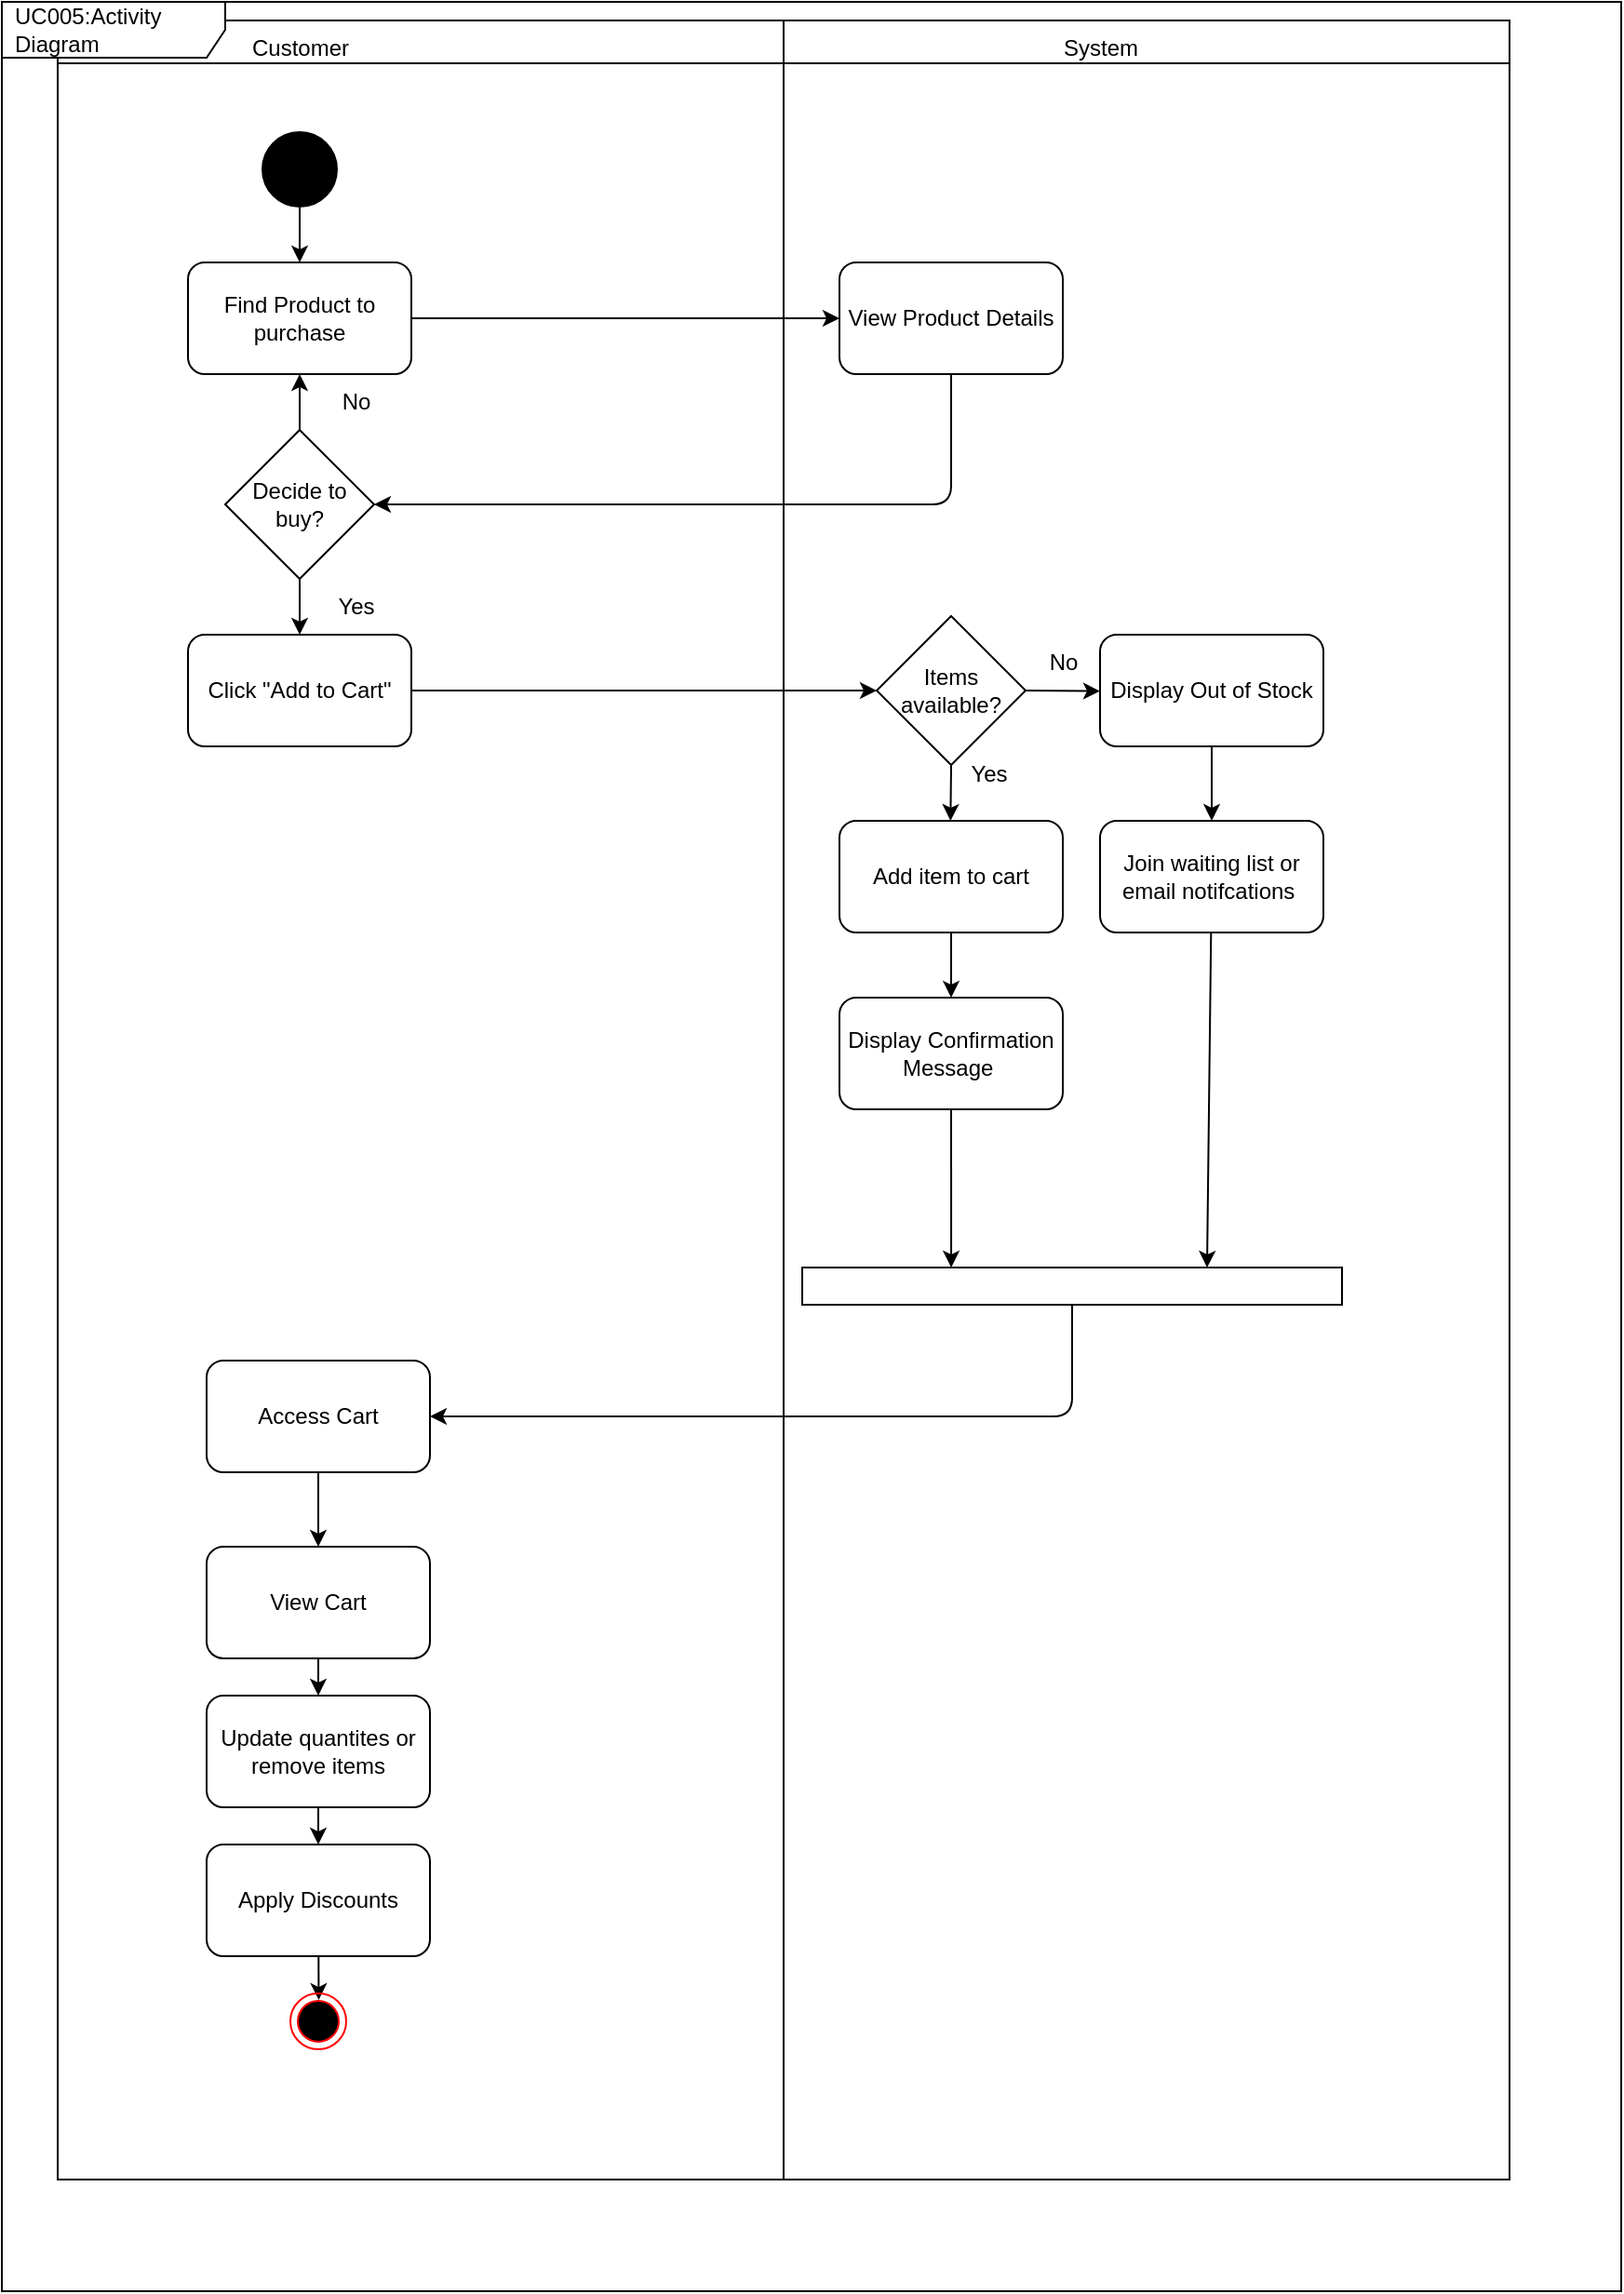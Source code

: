 <mxfile>
    <diagram id="PaMcSHe_9nZht5fnbbpC" name="Page-1">
        <mxGraphModel dx="1073" dy="1160" grid="1" gridSize="10" guides="1" tooltips="1" connect="1" arrows="1" fold="1" page="1" pageScale="1" pageWidth="827" pageHeight="1169" math="0" shadow="0">
            <root>
                <mxCell id="0"/>
                <mxCell id="1" parent="0"/>
                <mxCell id="5" value="&amp;nbsp;" style="swimlane;whiteSpace=wrap;html=1;" parent="1" vertex="1">
                    <mxGeometry x="100" y="60" width="780" height="1160" as="geometry"/>
                </mxCell>
                <mxCell id="8" value="Customer" style="text;html=1;align=center;verticalAlign=middle;resizable=0;points=[];autosize=1;strokeColor=none;fillColor=none;" parent="5" vertex="1">
                    <mxGeometry x="90" width="80" height="30" as="geometry"/>
                </mxCell>
                <mxCell id="9" value="System" style="text;html=1;align=center;verticalAlign=middle;resizable=0;points=[];autosize=1;strokeColor=none;fillColor=none;" parent="5" vertex="1">
                    <mxGeometry x="530" width="60" height="30" as="geometry"/>
                </mxCell>
                <mxCell id="57" style="edgeStyle=none;html=1;entryX=0.5;entryY=0;entryDx=0;entryDy=0;" parent="5" source="10" target="56" edge="1">
                    <mxGeometry relative="1" as="geometry"/>
                </mxCell>
                <mxCell id="10" value="" style="shape=ellipse;html=1;fillColor=strokeColor;fontSize=18;fontColor=#ffffff;" parent="5" vertex="1">
                    <mxGeometry x="110" y="60" width="40" height="40" as="geometry"/>
                </mxCell>
                <mxCell id="59" style="edgeStyle=none;html=1;" parent="5" source="56" target="58" edge="1">
                    <mxGeometry relative="1" as="geometry"/>
                </mxCell>
                <mxCell id="56" value="Find Product to purchase" style="rounded=1;whiteSpace=wrap;html=1;" parent="5" vertex="1">
                    <mxGeometry x="70" y="130" width="120" height="60" as="geometry"/>
                </mxCell>
                <mxCell id="61" style="edgeStyle=none;html=1;entryX=1;entryY=0.5;entryDx=0;entryDy=0;" parent="5" source="58" target="60" edge="1">
                    <mxGeometry relative="1" as="geometry">
                        <Array as="points">
                            <mxPoint x="480" y="260"/>
                        </Array>
                    </mxGeometry>
                </mxCell>
                <mxCell id="58" value="View Product Details" style="rounded=1;whiteSpace=wrap;html=1;" parent="5" vertex="1">
                    <mxGeometry x="420" y="130" width="120" height="60" as="geometry"/>
                </mxCell>
                <mxCell id="63" style="edgeStyle=none;html=1;exitX=0.5;exitY=1;exitDx=0;exitDy=0;entryX=0.5;entryY=0;entryDx=0;entryDy=0;" parent="5" source="60" target="62" edge="1">
                    <mxGeometry relative="1" as="geometry"/>
                </mxCell>
                <mxCell id="65" style="edgeStyle=none;html=1;entryX=0.5;entryY=1;entryDx=0;entryDy=0;" parent="5" source="60" target="56" edge="1">
                    <mxGeometry relative="1" as="geometry"/>
                </mxCell>
                <mxCell id="60" value="Decide to buy?" style="rhombus;whiteSpace=wrap;html=1;" parent="5" vertex="1">
                    <mxGeometry x="90" y="220" width="80" height="80" as="geometry"/>
                </mxCell>
                <mxCell id="71" style="edgeStyle=none;html=1;exitX=1;exitY=0.5;exitDx=0;exitDy=0;" parent="5" source="62" target="68" edge="1">
                    <mxGeometry relative="1" as="geometry"/>
                </mxCell>
                <mxCell id="62" value="Click &quot;Add to Cart&quot;" style="rounded=1;whiteSpace=wrap;html=1;" parent="5" vertex="1">
                    <mxGeometry x="70" y="330" width="120" height="60" as="geometry"/>
                </mxCell>
                <mxCell id="64" value="Yes" style="text;html=1;align=center;verticalAlign=middle;resizable=0;points=[];autosize=1;strokeColor=none;fillColor=none;" parent="5" vertex="1">
                    <mxGeometry x="140" y="300" width="40" height="30" as="geometry"/>
                </mxCell>
                <mxCell id="66" value="No" style="text;html=1;align=center;verticalAlign=middle;resizable=0;points=[];autosize=1;strokeColor=none;fillColor=none;" parent="5" vertex="1">
                    <mxGeometry x="140" y="190" width="40" height="30" as="geometry"/>
                </mxCell>
                <mxCell id="68" value="Items available?" style="rhombus;whiteSpace=wrap;html=1;" parent="5" vertex="1">
                    <mxGeometry x="440" y="320" width="80" height="80" as="geometry"/>
                </mxCell>
                <mxCell id="79" style="edgeStyle=none;html=1;exitX=0.5;exitY=1;exitDx=0;exitDy=0;entryX=0.5;entryY=0;entryDx=0;entryDy=0;" parent="5" source="73" target="78" edge="1">
                    <mxGeometry relative="1" as="geometry"/>
                </mxCell>
                <mxCell id="73" value="Add item to cart" style="rounded=1;whiteSpace=wrap;html=1;" parent="5" vertex="1">
                    <mxGeometry x="420" y="430" width="120" height="60" as="geometry"/>
                </mxCell>
                <mxCell id="81" style="edgeStyle=none;html=1;exitX=0.5;exitY=1;exitDx=0;exitDy=0;entryX=0.5;entryY=0;entryDx=0;entryDy=0;" parent="5" source="75" target="80" edge="1">
                    <mxGeometry relative="1" as="geometry"/>
                </mxCell>
                <mxCell id="75" value="Display Out of Stock" style="rounded=1;whiteSpace=wrap;html=1;" parent="5" vertex="1">
                    <mxGeometry x="560" y="330" width="120" height="60" as="geometry"/>
                </mxCell>
                <mxCell id="76" value="Yes" style="text;html=1;align=center;verticalAlign=middle;resizable=0;points=[];autosize=1;strokeColor=none;fillColor=none;" parent="5" vertex="1">
                    <mxGeometry x="480" y="390" width="40" height="30" as="geometry"/>
                </mxCell>
                <mxCell id="77" value="No" style="text;html=1;align=center;verticalAlign=middle;resizable=0;points=[];autosize=1;strokeColor=none;fillColor=none;" parent="5" vertex="1">
                    <mxGeometry x="520" y="330" width="40" height="30" as="geometry"/>
                </mxCell>
                <mxCell id="110" style="edgeStyle=none;html=1;entryX=0.276;entryY=0;entryDx=0;entryDy=0;entryPerimeter=0;" edge="1" parent="5" source="78" target="96">
                    <mxGeometry relative="1" as="geometry">
                        <mxPoint x="480" y="660" as="targetPoint"/>
                    </mxGeometry>
                </mxCell>
                <mxCell id="78" value="Display Confirmation Message&amp;nbsp;" style="rounded=1;whiteSpace=wrap;html=1;" parent="5" vertex="1">
                    <mxGeometry x="420" y="525" width="120" height="60" as="geometry"/>
                </mxCell>
                <mxCell id="111" style="edgeStyle=none;html=1;entryX=0.75;entryY=0;entryDx=0;entryDy=0;" edge="1" parent="5" source="80" target="96">
                    <mxGeometry relative="1" as="geometry"/>
                </mxCell>
                <mxCell id="80" value="Join waiting list or email notifcations&amp;nbsp;" style="rounded=1;whiteSpace=wrap;html=1;" parent="5" vertex="1">
                    <mxGeometry x="560" y="430" width="120" height="60" as="geometry"/>
                </mxCell>
                <mxCell id="88" style="edgeStyle=none;html=1;entryX=0.5;entryY=0;entryDx=0;entryDy=0;" parent="5" source="85" target="87" edge="1">
                    <mxGeometry relative="1" as="geometry"/>
                </mxCell>
                <mxCell id="85" value="Access Cart" style="rounded=1;whiteSpace=wrap;html=1;" parent="5" vertex="1">
                    <mxGeometry x="80" y="720" width="120" height="60" as="geometry"/>
                </mxCell>
                <mxCell id="94" style="edgeStyle=none;html=1;exitX=0.5;exitY=1;exitDx=0;exitDy=0;entryX=0.5;entryY=0;entryDx=0;entryDy=0;" parent="5" source="87" target="90" edge="1">
                    <mxGeometry relative="1" as="geometry"/>
                </mxCell>
                <mxCell id="87" value="View Cart" style="rounded=1;whiteSpace=wrap;html=1;" parent="5" vertex="1">
                    <mxGeometry x="80" y="820" width="120" height="60" as="geometry"/>
                </mxCell>
                <mxCell id="95" style="edgeStyle=none;html=1;exitX=0.5;exitY=1;exitDx=0;exitDy=0;entryX=0.5;entryY=0;entryDx=0;entryDy=0;" parent="5" source="90" target="89" edge="1">
                    <mxGeometry relative="1" as="geometry"/>
                </mxCell>
                <mxCell id="90" value="Update quantites or remove items" style="rounded=1;whiteSpace=wrap;html=1;" parent="5" vertex="1">
                    <mxGeometry x="80" y="900" width="120" height="60" as="geometry"/>
                </mxCell>
                <mxCell id="92" style="edgeStyle=none;html=1;entryX=0.508;entryY=0.117;entryDx=0;entryDy=0;entryPerimeter=0;" parent="5" source="89" target="91" edge="1">
                    <mxGeometry relative="1" as="geometry"/>
                </mxCell>
                <mxCell id="89" value="Apply Discounts" style="rounded=1;whiteSpace=wrap;html=1;" parent="5" vertex="1">
                    <mxGeometry x="80" y="980" width="120" height="60" as="geometry"/>
                </mxCell>
                <mxCell id="91" value="" style="ellipse;html=1;shape=endState;fillColor=#000000;strokeColor=#ff0000;" parent="5" vertex="1">
                    <mxGeometry x="125" y="1060" width="30" height="30" as="geometry"/>
                </mxCell>
                <mxCell id="112" style="edgeStyle=none;html=1;entryX=1;entryY=0.5;entryDx=0;entryDy=0;" edge="1" parent="5" source="96" target="85">
                    <mxGeometry relative="1" as="geometry">
                        <Array as="points">
                            <mxPoint x="545" y="750"/>
                        </Array>
                    </mxGeometry>
                </mxCell>
                <mxCell id="96" value="" style="rounded=0;whiteSpace=wrap;html=1;" vertex="1" parent="5">
                    <mxGeometry x="400" y="670" width="290" height="20" as="geometry"/>
                </mxCell>
                <mxCell id="7" value="" style="endArrow=none;html=1;entryX=0.5;entryY=0;entryDx=0;entryDy=0;exitX=0.5;exitY=1;exitDx=0;exitDy=0;" parent="1" source="5" target="5" edge="1">
                    <mxGeometry width="50" height="50" relative="1" as="geometry">
                        <mxPoint x="330" y="370" as="sourcePoint"/>
                        <mxPoint x="380" y="320" as="targetPoint"/>
                    </mxGeometry>
                </mxCell>
                <mxCell id="18" value="Start" style="text;html=1;align=center;verticalAlign=middle;resizable=0;points=[];autosize=1;strokeColor=none;fillColor=none;fontColor=#FFFFFF;" parent="1" vertex="1">
                    <mxGeometry x="355" y="135" width="50" height="30" as="geometry"/>
                </mxCell>
                <mxCell id="72" style="edgeStyle=none;html=1;exitX=0.5;exitY=1;exitDx=0;exitDy=0;" parent="1" source="68" edge="1">
                    <mxGeometry relative="1" as="geometry">
                        <mxPoint x="579.667" y="490" as="targetPoint"/>
                    </mxGeometry>
                </mxCell>
                <mxCell id="74" style="edgeStyle=none;html=1;exitX=1;exitY=0.5;exitDx=0;exitDy=0;" parent="1" source="68" edge="1">
                    <mxGeometry relative="1" as="geometry">
                        <mxPoint x="660" y="420.333" as="targetPoint"/>
                    </mxGeometry>
                </mxCell>
                <mxCell id="117" value="UC005:Activity Diagram" style="shape=umlFrame;whiteSpace=wrap;html=1;width=120;height=30;boundedLbl=1;verticalAlign=middle;align=left;spacingLeft=5;" vertex="1" parent="1">
                    <mxGeometry x="70" y="50" width="870" height="1230" as="geometry"/>
                </mxCell>
            </root>
        </mxGraphModel>
    </diagram>
</mxfile>